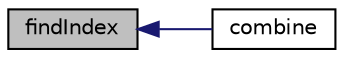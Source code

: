 digraph "findIndex"
{
  bgcolor="transparent";
  edge [fontname="Helvetica",fontsize="10",labelfontname="Helvetica",labelfontsize="10"];
  node [fontname="Helvetica",fontsize="10",shape=record];
  rankdir="LR";
  Node915 [label="findIndex",height=0.2,width=0.4,color="black", fillcolor="grey75", style="filled", fontcolor="black"];
  Node915 -> Node916 [dir="back",color="midnightblue",fontsize="10",style="solid",fontname="Helvetica"];
  Node916 [label="combine",height=0.2,width=0.4,color="black",URL="$a22081.html#a8f772dc348dc8f16911640a1c4157cb2",tooltip="Combine tableIds together. "];
}
